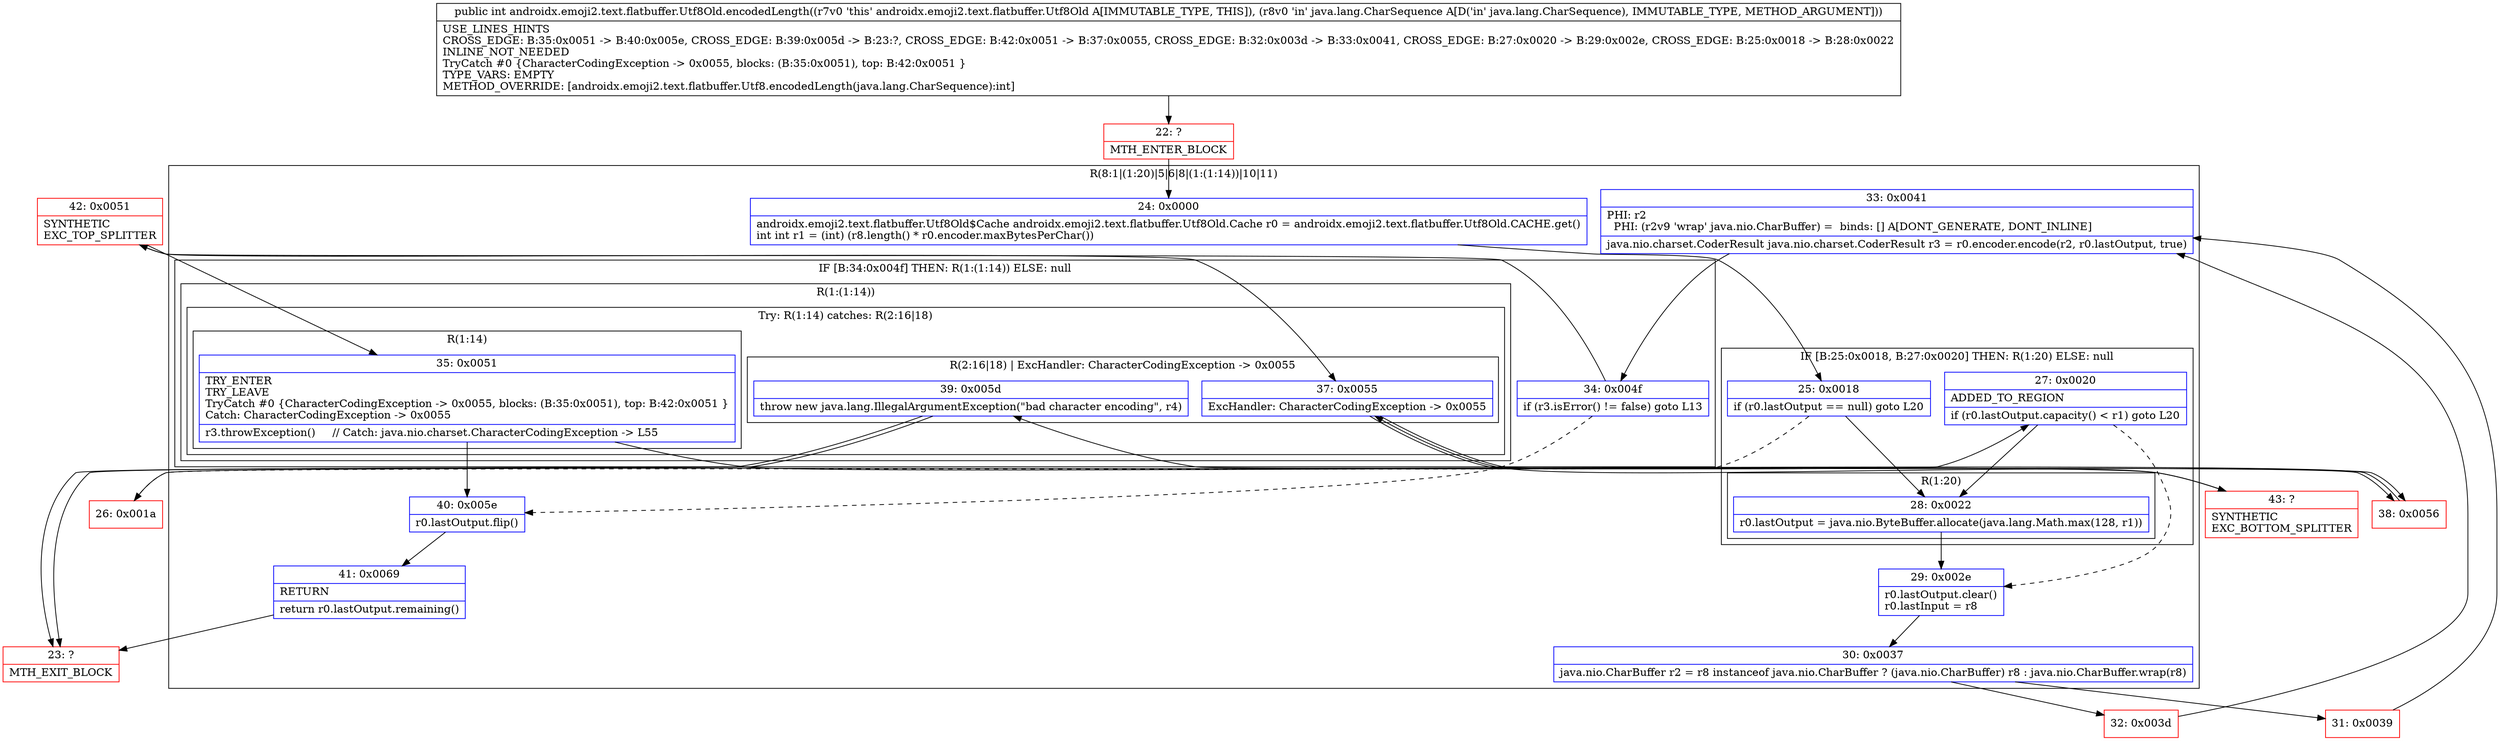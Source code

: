 digraph "CFG forandroidx.emoji2.text.flatbuffer.Utf8Old.encodedLength(Ljava\/lang\/CharSequence;)I" {
subgraph cluster_Region_1501410090 {
label = "R(8:1|(1:20)|5|6|8|(1:(1:14))|10|11)";
node [shape=record,color=blue];
Node_24 [shape=record,label="{24\:\ 0x0000|androidx.emoji2.text.flatbuffer.Utf8Old$Cache androidx.emoji2.text.flatbuffer.Utf8Old.Cache r0 = androidx.emoji2.text.flatbuffer.Utf8Old.CACHE.get()\lint int r1 = (int) (r8.length() * r0.encoder.maxBytesPerChar())\l}"];
subgraph cluster_IfRegion_2103063420 {
label = "IF [B:25:0x0018, B:27:0x0020] THEN: R(1:20) ELSE: null";
node [shape=record,color=blue];
Node_25 [shape=record,label="{25\:\ 0x0018|if (r0.lastOutput == null) goto L20\l}"];
Node_27 [shape=record,label="{27\:\ 0x0020|ADDED_TO_REGION\l|if (r0.lastOutput.capacity() \< r1) goto L20\l}"];
subgraph cluster_Region_247497432 {
label = "R(1:20)";
node [shape=record,color=blue];
Node_28 [shape=record,label="{28\:\ 0x0022|r0.lastOutput = java.nio.ByteBuffer.allocate(java.lang.Math.max(128, r1))\l}"];
}
}
Node_29 [shape=record,label="{29\:\ 0x002e|r0.lastOutput.clear()\lr0.lastInput = r8\l}"];
Node_30 [shape=record,label="{30\:\ 0x0037|java.nio.CharBuffer r2 = r8 instanceof java.nio.CharBuffer ? (java.nio.CharBuffer) r8 : java.nio.CharBuffer.wrap(r8)\l}"];
Node_33 [shape=record,label="{33\:\ 0x0041|PHI: r2 \l  PHI: (r2v9 'wrap' java.nio.CharBuffer) =  binds: [] A[DONT_GENERATE, DONT_INLINE]\l|java.nio.charset.CoderResult java.nio.charset.CoderResult r3 = r0.encoder.encode(r2, r0.lastOutput, true)\l}"];
subgraph cluster_IfRegion_1781103103 {
label = "IF [B:34:0x004f] THEN: R(1:(1:14)) ELSE: null";
node [shape=record,color=blue];
Node_34 [shape=record,label="{34\:\ 0x004f|if (r3.isError() != false) goto L13\l}"];
subgraph cluster_Region_198704379 {
label = "R(1:(1:14))";
node [shape=record,color=blue];
subgraph cluster_TryCatchRegion_2137084423 {
label = "Try: R(1:14) catches: R(2:16|18)";
node [shape=record,color=blue];
subgraph cluster_Region_1593406323 {
label = "R(1:14)";
node [shape=record,color=blue];
Node_35 [shape=record,label="{35\:\ 0x0051|TRY_ENTER\lTRY_LEAVE\lTryCatch #0 \{CharacterCodingException \-\> 0x0055, blocks: (B:35:0x0051), top: B:42:0x0051 \}\lCatch: CharacterCodingException \-\> 0x0055\l|r3.throwException()     \/\/ Catch: java.nio.charset.CharacterCodingException \-\> L55\l}"];
}
subgraph cluster_Region_1060650150 {
label = "R(2:16|18) | ExcHandler: CharacterCodingException \-\> 0x0055\l";
node [shape=record,color=blue];
Node_37 [shape=record,label="{37\:\ 0x0055|ExcHandler: CharacterCodingException \-\> 0x0055\l}"];
Node_39 [shape=record,label="{39\:\ 0x005d|throw new java.lang.IllegalArgumentException(\"bad character encoding\", r4)\l}"];
}
}
}
}
Node_40 [shape=record,label="{40\:\ 0x005e|r0.lastOutput.flip()\l}"];
Node_41 [shape=record,label="{41\:\ 0x0069|RETURN\l|return r0.lastOutput.remaining()\l}"];
}
subgraph cluster_Region_1060650150 {
label = "R(2:16|18) | ExcHandler: CharacterCodingException \-\> 0x0055\l";
node [shape=record,color=blue];
Node_37 [shape=record,label="{37\:\ 0x0055|ExcHandler: CharacterCodingException \-\> 0x0055\l}"];
Node_39 [shape=record,label="{39\:\ 0x005d|throw new java.lang.IllegalArgumentException(\"bad character encoding\", r4)\l}"];
}
Node_22 [shape=record,color=red,label="{22\:\ ?|MTH_ENTER_BLOCK\l}"];
Node_26 [shape=record,color=red,label="{26\:\ 0x001a}"];
Node_31 [shape=record,color=red,label="{31\:\ 0x0039}"];
Node_23 [shape=record,color=red,label="{23\:\ ?|MTH_EXIT_BLOCK\l}"];
Node_42 [shape=record,color=red,label="{42\:\ 0x0051|SYNTHETIC\lEXC_TOP_SPLITTER\l}"];
Node_43 [shape=record,color=red,label="{43\:\ ?|SYNTHETIC\lEXC_BOTTOM_SPLITTER\l}"];
Node_38 [shape=record,color=red,label="{38\:\ 0x0056}"];
Node_32 [shape=record,color=red,label="{32\:\ 0x003d}"];
MethodNode[shape=record,label="{public int androidx.emoji2.text.flatbuffer.Utf8Old.encodedLength((r7v0 'this' androidx.emoji2.text.flatbuffer.Utf8Old A[IMMUTABLE_TYPE, THIS]), (r8v0 'in' java.lang.CharSequence A[D('in' java.lang.CharSequence), IMMUTABLE_TYPE, METHOD_ARGUMENT]))  | USE_LINES_HINTS\lCROSS_EDGE: B:35:0x0051 \-\> B:40:0x005e, CROSS_EDGE: B:39:0x005d \-\> B:23:?, CROSS_EDGE: B:42:0x0051 \-\> B:37:0x0055, CROSS_EDGE: B:32:0x003d \-\> B:33:0x0041, CROSS_EDGE: B:27:0x0020 \-\> B:29:0x002e, CROSS_EDGE: B:25:0x0018 \-\> B:28:0x0022\lINLINE_NOT_NEEDED\lTryCatch #0 \{CharacterCodingException \-\> 0x0055, blocks: (B:35:0x0051), top: B:42:0x0051 \}\lTYPE_VARS: EMPTY\lMETHOD_OVERRIDE: [androidx.emoji2.text.flatbuffer.Utf8.encodedLength(java.lang.CharSequence):int]\l}"];
MethodNode -> Node_22;Node_24 -> Node_25;
Node_25 -> Node_26[style=dashed];
Node_25 -> Node_28;
Node_27 -> Node_28;
Node_27 -> Node_29[style=dashed];
Node_28 -> Node_29;
Node_29 -> Node_30;
Node_30 -> Node_31;
Node_30 -> Node_32;
Node_33 -> Node_34;
Node_34 -> Node_40[style=dashed];
Node_34 -> Node_42;
Node_35 -> Node_40;
Node_35 -> Node_43;
Node_37 -> Node_38;
Node_39 -> Node_23;
Node_40 -> Node_41;
Node_41 -> Node_23;
Node_37 -> Node_38;
Node_39 -> Node_23;
Node_22 -> Node_24;
Node_26 -> Node_27;
Node_31 -> Node_33;
Node_42 -> Node_35;
Node_42 -> Node_37;
Node_43 -> Node_37;
Node_38 -> Node_39;
Node_32 -> Node_33;
}

